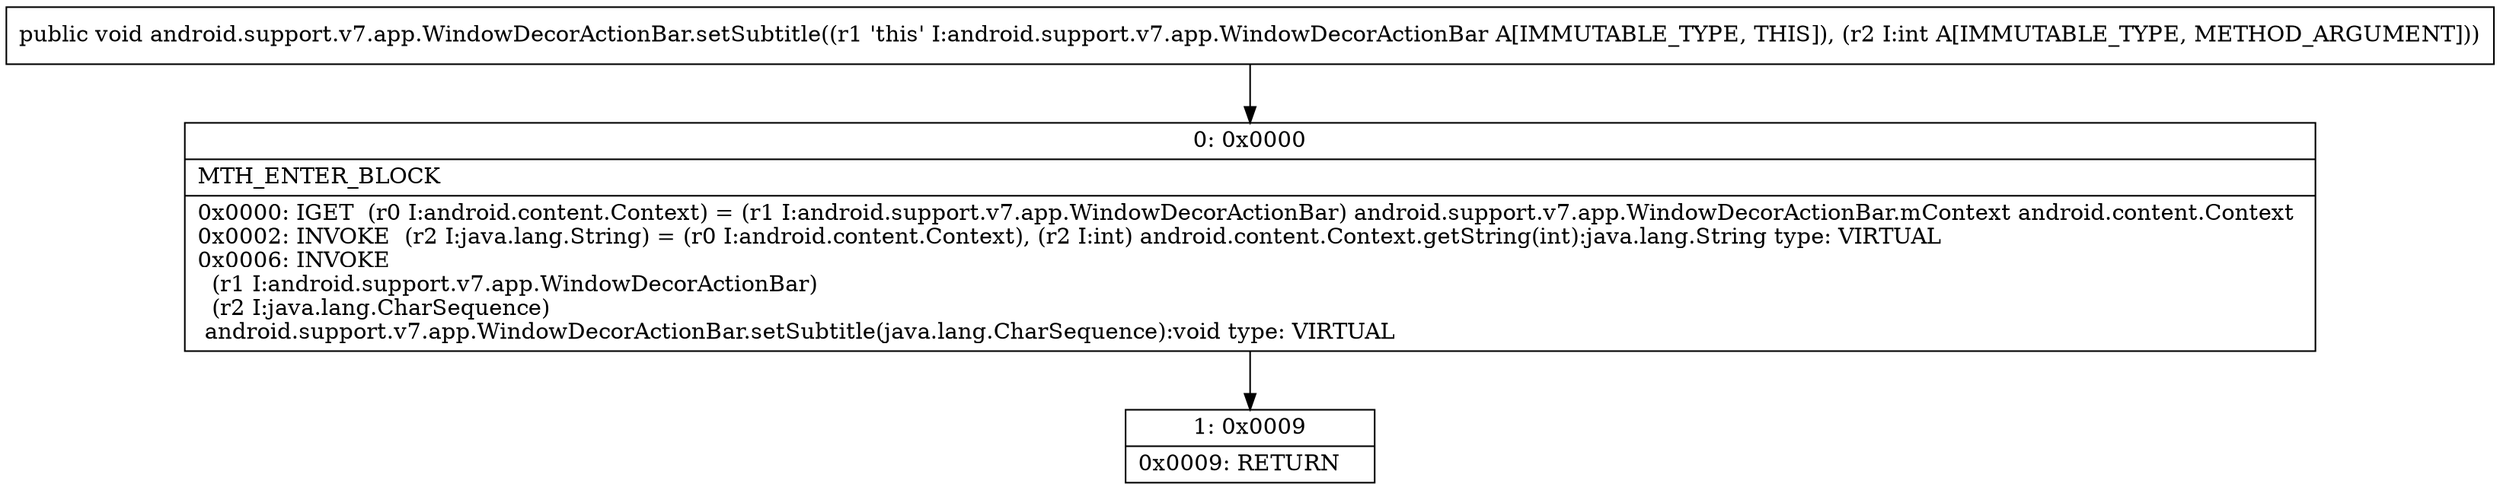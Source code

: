 digraph "CFG forandroid.support.v7.app.WindowDecorActionBar.setSubtitle(I)V" {
Node_0 [shape=record,label="{0\:\ 0x0000|MTH_ENTER_BLOCK\l|0x0000: IGET  (r0 I:android.content.Context) = (r1 I:android.support.v7.app.WindowDecorActionBar) android.support.v7.app.WindowDecorActionBar.mContext android.content.Context \l0x0002: INVOKE  (r2 I:java.lang.String) = (r0 I:android.content.Context), (r2 I:int) android.content.Context.getString(int):java.lang.String type: VIRTUAL \l0x0006: INVOKE  \l  (r1 I:android.support.v7.app.WindowDecorActionBar)\l  (r2 I:java.lang.CharSequence)\l android.support.v7.app.WindowDecorActionBar.setSubtitle(java.lang.CharSequence):void type: VIRTUAL \l}"];
Node_1 [shape=record,label="{1\:\ 0x0009|0x0009: RETURN   \l}"];
MethodNode[shape=record,label="{public void android.support.v7.app.WindowDecorActionBar.setSubtitle((r1 'this' I:android.support.v7.app.WindowDecorActionBar A[IMMUTABLE_TYPE, THIS]), (r2 I:int A[IMMUTABLE_TYPE, METHOD_ARGUMENT])) }"];
MethodNode -> Node_0;
Node_0 -> Node_1;
}

